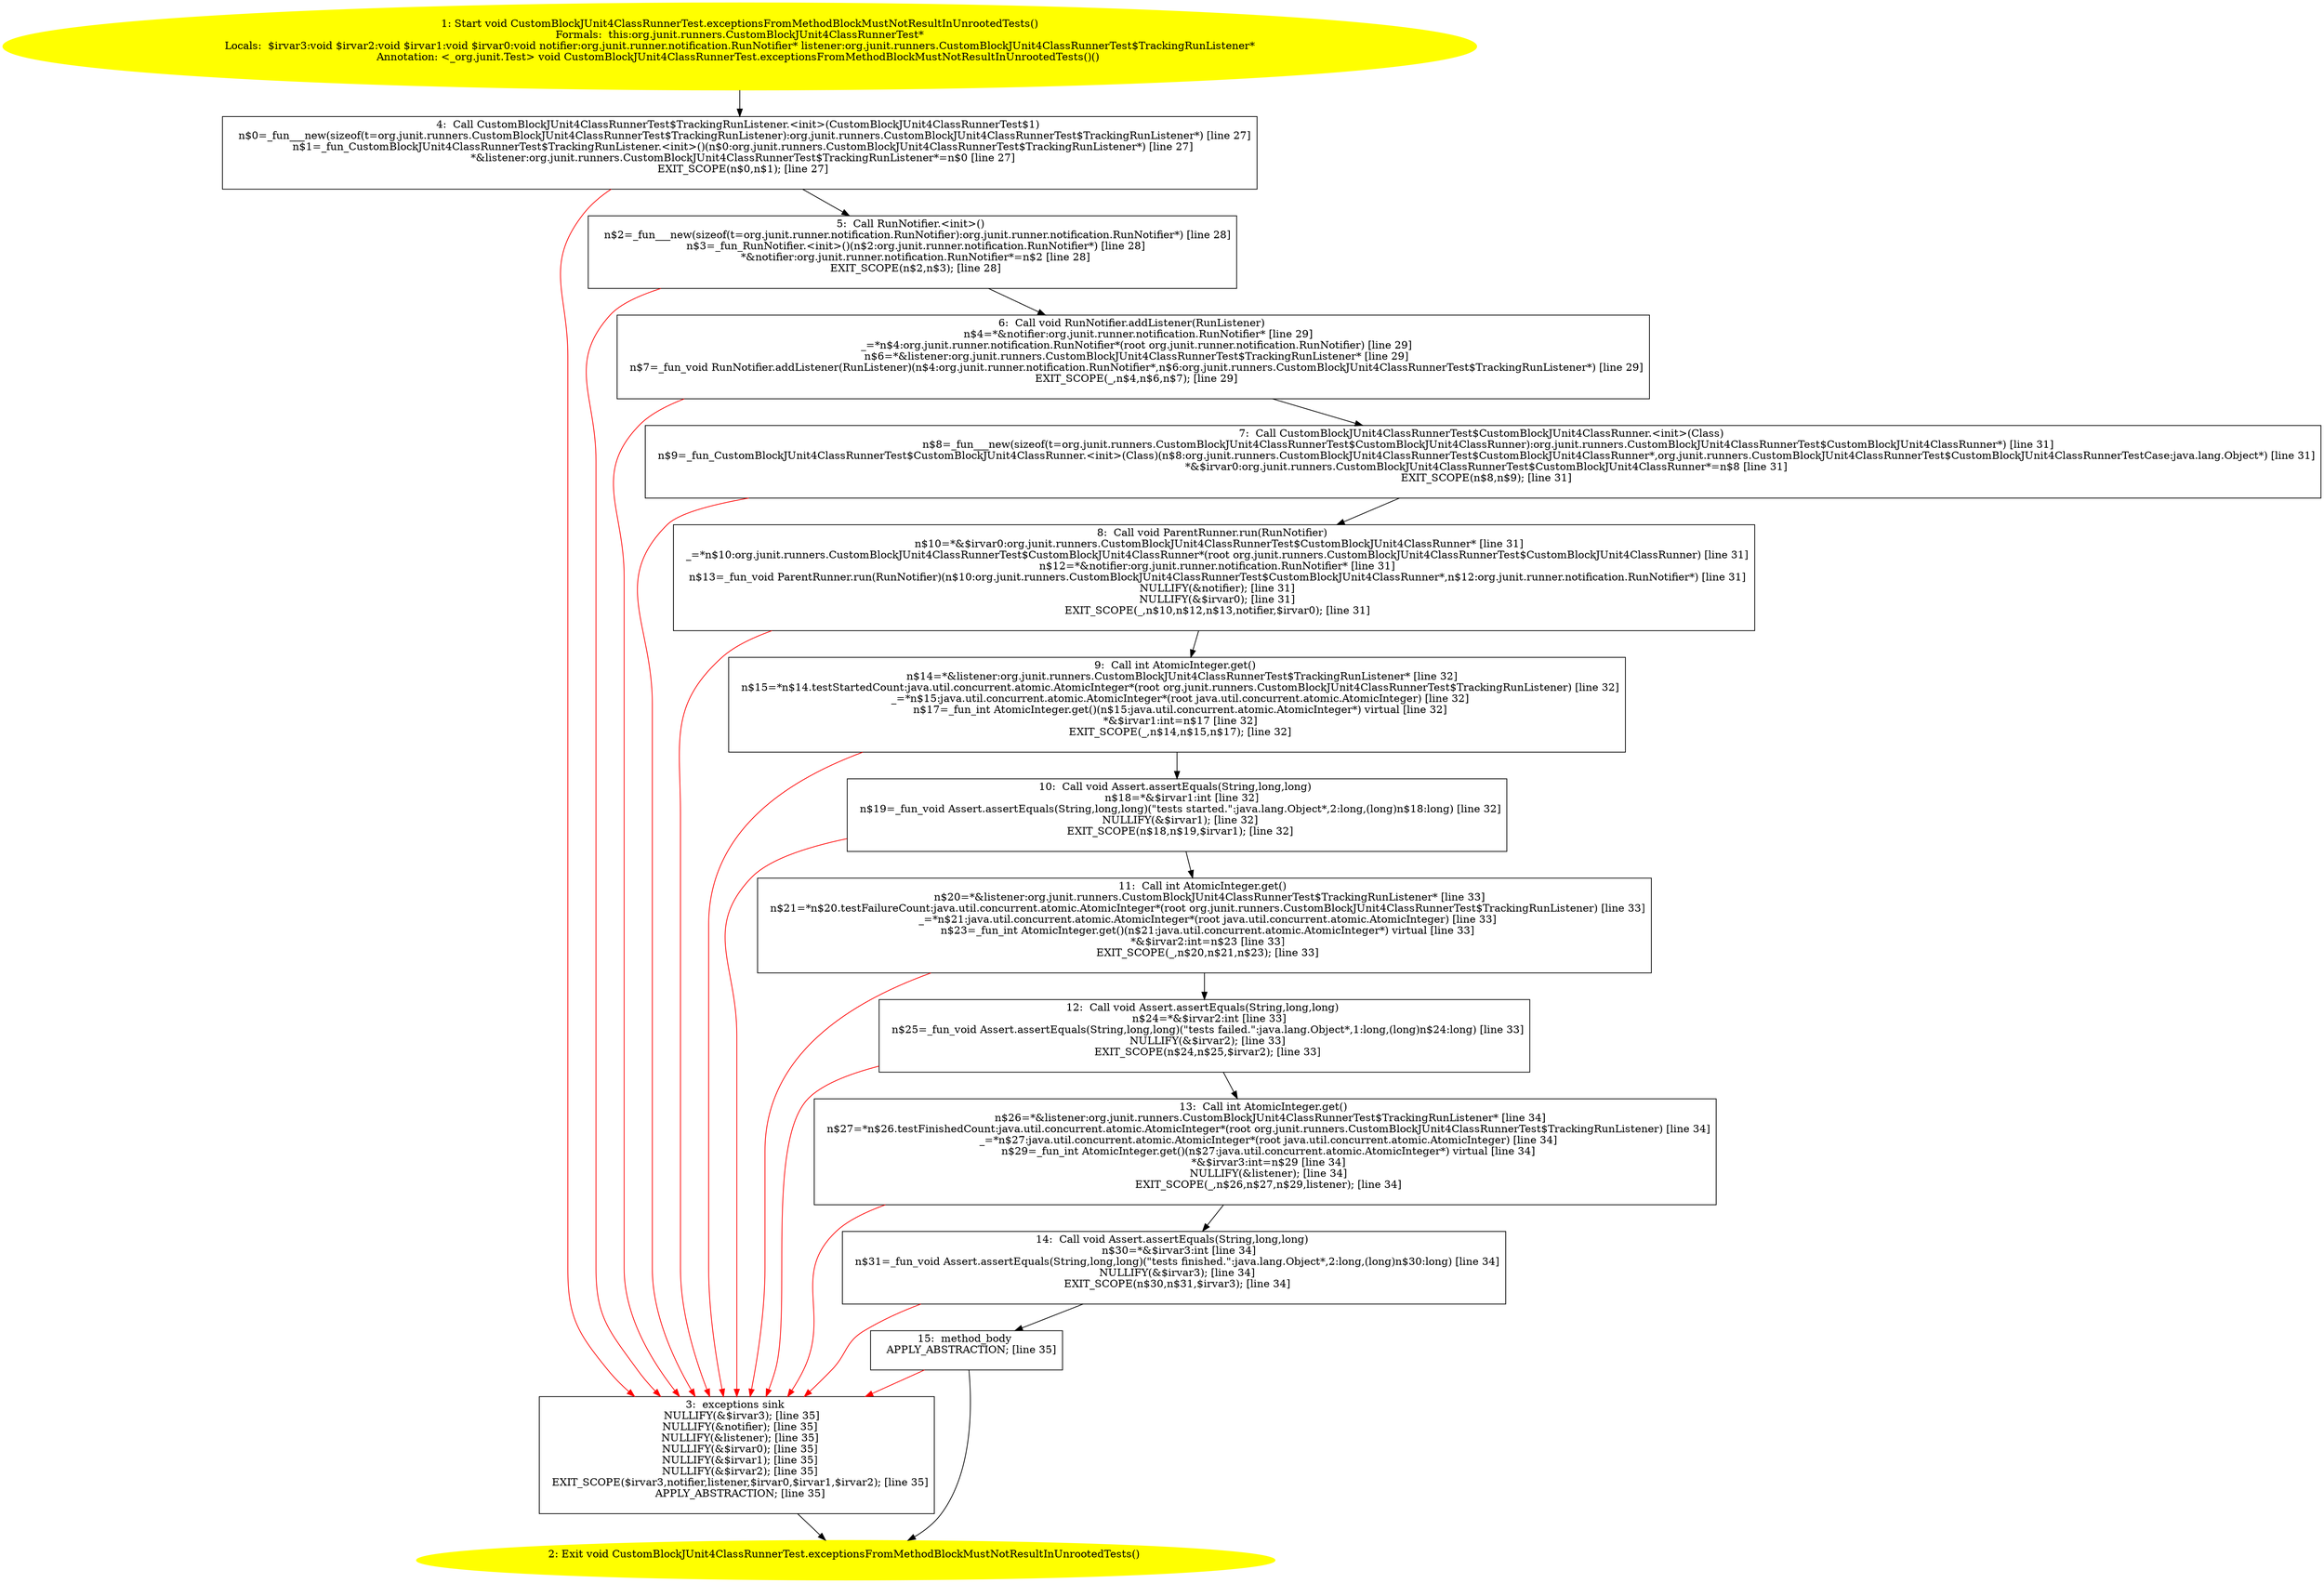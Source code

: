/* @generated */
digraph cfg {
"org.junit.runners.CustomBlockJUnit4ClassRunnerTest.exceptionsFromMethodBlockMustNotResultInUnrootedT.1a5508ac9788aad50eadc4c3806a1cea_1" [label="1: Start void CustomBlockJUnit4ClassRunnerTest.exceptionsFromMethodBlockMustNotResultInUnrootedTests()\nFormals:  this:org.junit.runners.CustomBlockJUnit4ClassRunnerTest*\nLocals:  $irvar3:void $irvar2:void $irvar1:void $irvar0:void notifier:org.junit.runner.notification.RunNotifier* listener:org.junit.runners.CustomBlockJUnit4ClassRunnerTest$TrackingRunListener*\nAnnotation: <_org.junit.Test> void CustomBlockJUnit4ClassRunnerTest.exceptionsFromMethodBlockMustNotResultInUnrootedTests()() \n  " color=yellow style=filled]
	

	 "org.junit.runners.CustomBlockJUnit4ClassRunnerTest.exceptionsFromMethodBlockMustNotResultInUnrootedT.1a5508ac9788aad50eadc4c3806a1cea_1" -> "org.junit.runners.CustomBlockJUnit4ClassRunnerTest.exceptionsFromMethodBlockMustNotResultInUnrootedT.1a5508ac9788aad50eadc4c3806a1cea_4" ;
"org.junit.runners.CustomBlockJUnit4ClassRunnerTest.exceptionsFromMethodBlockMustNotResultInUnrootedT.1a5508ac9788aad50eadc4c3806a1cea_2" [label="2: Exit void CustomBlockJUnit4ClassRunnerTest.exceptionsFromMethodBlockMustNotResultInUnrootedTests() \n  " color=yellow style=filled]
	

"org.junit.runners.CustomBlockJUnit4ClassRunnerTest.exceptionsFromMethodBlockMustNotResultInUnrootedT.1a5508ac9788aad50eadc4c3806a1cea_3" [label="3:  exceptions sink \n   NULLIFY(&$irvar3); [line 35]\n  NULLIFY(&notifier); [line 35]\n  NULLIFY(&listener); [line 35]\n  NULLIFY(&$irvar0); [line 35]\n  NULLIFY(&$irvar1); [line 35]\n  NULLIFY(&$irvar2); [line 35]\n  EXIT_SCOPE($irvar3,notifier,listener,$irvar0,$irvar1,$irvar2); [line 35]\n  APPLY_ABSTRACTION; [line 35]\n " shape="box"]
	

	 "org.junit.runners.CustomBlockJUnit4ClassRunnerTest.exceptionsFromMethodBlockMustNotResultInUnrootedT.1a5508ac9788aad50eadc4c3806a1cea_3" -> "org.junit.runners.CustomBlockJUnit4ClassRunnerTest.exceptionsFromMethodBlockMustNotResultInUnrootedT.1a5508ac9788aad50eadc4c3806a1cea_2" ;
"org.junit.runners.CustomBlockJUnit4ClassRunnerTest.exceptionsFromMethodBlockMustNotResultInUnrootedT.1a5508ac9788aad50eadc4c3806a1cea_4" [label="4:  Call CustomBlockJUnit4ClassRunnerTest$TrackingRunListener.<init>(CustomBlockJUnit4ClassRunnerTest$1) \n   n$0=_fun___new(sizeof(t=org.junit.runners.CustomBlockJUnit4ClassRunnerTest$TrackingRunListener):org.junit.runners.CustomBlockJUnit4ClassRunnerTest$TrackingRunListener*) [line 27]\n  n$1=_fun_CustomBlockJUnit4ClassRunnerTest$TrackingRunListener.<init>()(n$0:org.junit.runners.CustomBlockJUnit4ClassRunnerTest$TrackingRunListener*) [line 27]\n  *&listener:org.junit.runners.CustomBlockJUnit4ClassRunnerTest$TrackingRunListener*=n$0 [line 27]\n  EXIT_SCOPE(n$0,n$1); [line 27]\n " shape="box"]
	

	 "org.junit.runners.CustomBlockJUnit4ClassRunnerTest.exceptionsFromMethodBlockMustNotResultInUnrootedT.1a5508ac9788aad50eadc4c3806a1cea_4" -> "org.junit.runners.CustomBlockJUnit4ClassRunnerTest.exceptionsFromMethodBlockMustNotResultInUnrootedT.1a5508ac9788aad50eadc4c3806a1cea_5" ;
	 "org.junit.runners.CustomBlockJUnit4ClassRunnerTest.exceptionsFromMethodBlockMustNotResultInUnrootedT.1a5508ac9788aad50eadc4c3806a1cea_4" -> "org.junit.runners.CustomBlockJUnit4ClassRunnerTest.exceptionsFromMethodBlockMustNotResultInUnrootedT.1a5508ac9788aad50eadc4c3806a1cea_3" [color="red" ];
"org.junit.runners.CustomBlockJUnit4ClassRunnerTest.exceptionsFromMethodBlockMustNotResultInUnrootedT.1a5508ac9788aad50eadc4c3806a1cea_5" [label="5:  Call RunNotifier.<init>() \n   n$2=_fun___new(sizeof(t=org.junit.runner.notification.RunNotifier):org.junit.runner.notification.RunNotifier*) [line 28]\n  n$3=_fun_RunNotifier.<init>()(n$2:org.junit.runner.notification.RunNotifier*) [line 28]\n  *&notifier:org.junit.runner.notification.RunNotifier*=n$2 [line 28]\n  EXIT_SCOPE(n$2,n$3); [line 28]\n " shape="box"]
	

	 "org.junit.runners.CustomBlockJUnit4ClassRunnerTest.exceptionsFromMethodBlockMustNotResultInUnrootedT.1a5508ac9788aad50eadc4c3806a1cea_5" -> "org.junit.runners.CustomBlockJUnit4ClassRunnerTest.exceptionsFromMethodBlockMustNotResultInUnrootedT.1a5508ac9788aad50eadc4c3806a1cea_6" ;
	 "org.junit.runners.CustomBlockJUnit4ClassRunnerTest.exceptionsFromMethodBlockMustNotResultInUnrootedT.1a5508ac9788aad50eadc4c3806a1cea_5" -> "org.junit.runners.CustomBlockJUnit4ClassRunnerTest.exceptionsFromMethodBlockMustNotResultInUnrootedT.1a5508ac9788aad50eadc4c3806a1cea_3" [color="red" ];
"org.junit.runners.CustomBlockJUnit4ClassRunnerTest.exceptionsFromMethodBlockMustNotResultInUnrootedT.1a5508ac9788aad50eadc4c3806a1cea_6" [label="6:  Call void RunNotifier.addListener(RunListener) \n   n$4=*&notifier:org.junit.runner.notification.RunNotifier* [line 29]\n  _=*n$4:org.junit.runner.notification.RunNotifier*(root org.junit.runner.notification.RunNotifier) [line 29]\n  n$6=*&listener:org.junit.runners.CustomBlockJUnit4ClassRunnerTest$TrackingRunListener* [line 29]\n  n$7=_fun_void RunNotifier.addListener(RunListener)(n$4:org.junit.runner.notification.RunNotifier*,n$6:org.junit.runners.CustomBlockJUnit4ClassRunnerTest$TrackingRunListener*) [line 29]\n  EXIT_SCOPE(_,n$4,n$6,n$7); [line 29]\n " shape="box"]
	

	 "org.junit.runners.CustomBlockJUnit4ClassRunnerTest.exceptionsFromMethodBlockMustNotResultInUnrootedT.1a5508ac9788aad50eadc4c3806a1cea_6" -> "org.junit.runners.CustomBlockJUnit4ClassRunnerTest.exceptionsFromMethodBlockMustNotResultInUnrootedT.1a5508ac9788aad50eadc4c3806a1cea_7" ;
	 "org.junit.runners.CustomBlockJUnit4ClassRunnerTest.exceptionsFromMethodBlockMustNotResultInUnrootedT.1a5508ac9788aad50eadc4c3806a1cea_6" -> "org.junit.runners.CustomBlockJUnit4ClassRunnerTest.exceptionsFromMethodBlockMustNotResultInUnrootedT.1a5508ac9788aad50eadc4c3806a1cea_3" [color="red" ];
"org.junit.runners.CustomBlockJUnit4ClassRunnerTest.exceptionsFromMethodBlockMustNotResultInUnrootedT.1a5508ac9788aad50eadc4c3806a1cea_7" [label="7:  Call CustomBlockJUnit4ClassRunnerTest$CustomBlockJUnit4ClassRunner.<init>(Class) \n   n$8=_fun___new(sizeof(t=org.junit.runners.CustomBlockJUnit4ClassRunnerTest$CustomBlockJUnit4ClassRunner):org.junit.runners.CustomBlockJUnit4ClassRunnerTest$CustomBlockJUnit4ClassRunner*) [line 31]\n  n$9=_fun_CustomBlockJUnit4ClassRunnerTest$CustomBlockJUnit4ClassRunner.<init>(Class)(n$8:org.junit.runners.CustomBlockJUnit4ClassRunnerTest$CustomBlockJUnit4ClassRunner*,org.junit.runners.CustomBlockJUnit4ClassRunnerTest$CustomBlockJUnit4ClassRunnerTestCase:java.lang.Object*) [line 31]\n  *&$irvar0:org.junit.runners.CustomBlockJUnit4ClassRunnerTest$CustomBlockJUnit4ClassRunner*=n$8 [line 31]\n  EXIT_SCOPE(n$8,n$9); [line 31]\n " shape="box"]
	

	 "org.junit.runners.CustomBlockJUnit4ClassRunnerTest.exceptionsFromMethodBlockMustNotResultInUnrootedT.1a5508ac9788aad50eadc4c3806a1cea_7" -> "org.junit.runners.CustomBlockJUnit4ClassRunnerTest.exceptionsFromMethodBlockMustNotResultInUnrootedT.1a5508ac9788aad50eadc4c3806a1cea_8" ;
	 "org.junit.runners.CustomBlockJUnit4ClassRunnerTest.exceptionsFromMethodBlockMustNotResultInUnrootedT.1a5508ac9788aad50eadc4c3806a1cea_7" -> "org.junit.runners.CustomBlockJUnit4ClassRunnerTest.exceptionsFromMethodBlockMustNotResultInUnrootedT.1a5508ac9788aad50eadc4c3806a1cea_3" [color="red" ];
"org.junit.runners.CustomBlockJUnit4ClassRunnerTest.exceptionsFromMethodBlockMustNotResultInUnrootedT.1a5508ac9788aad50eadc4c3806a1cea_8" [label="8:  Call void ParentRunner.run(RunNotifier) \n   n$10=*&$irvar0:org.junit.runners.CustomBlockJUnit4ClassRunnerTest$CustomBlockJUnit4ClassRunner* [line 31]\n  _=*n$10:org.junit.runners.CustomBlockJUnit4ClassRunnerTest$CustomBlockJUnit4ClassRunner*(root org.junit.runners.CustomBlockJUnit4ClassRunnerTest$CustomBlockJUnit4ClassRunner) [line 31]\n  n$12=*&notifier:org.junit.runner.notification.RunNotifier* [line 31]\n  n$13=_fun_void ParentRunner.run(RunNotifier)(n$10:org.junit.runners.CustomBlockJUnit4ClassRunnerTest$CustomBlockJUnit4ClassRunner*,n$12:org.junit.runner.notification.RunNotifier*) [line 31]\n  NULLIFY(&notifier); [line 31]\n  NULLIFY(&$irvar0); [line 31]\n  EXIT_SCOPE(_,n$10,n$12,n$13,notifier,$irvar0); [line 31]\n " shape="box"]
	

	 "org.junit.runners.CustomBlockJUnit4ClassRunnerTest.exceptionsFromMethodBlockMustNotResultInUnrootedT.1a5508ac9788aad50eadc4c3806a1cea_8" -> "org.junit.runners.CustomBlockJUnit4ClassRunnerTest.exceptionsFromMethodBlockMustNotResultInUnrootedT.1a5508ac9788aad50eadc4c3806a1cea_9" ;
	 "org.junit.runners.CustomBlockJUnit4ClassRunnerTest.exceptionsFromMethodBlockMustNotResultInUnrootedT.1a5508ac9788aad50eadc4c3806a1cea_8" -> "org.junit.runners.CustomBlockJUnit4ClassRunnerTest.exceptionsFromMethodBlockMustNotResultInUnrootedT.1a5508ac9788aad50eadc4c3806a1cea_3" [color="red" ];
"org.junit.runners.CustomBlockJUnit4ClassRunnerTest.exceptionsFromMethodBlockMustNotResultInUnrootedT.1a5508ac9788aad50eadc4c3806a1cea_9" [label="9:  Call int AtomicInteger.get() \n   n$14=*&listener:org.junit.runners.CustomBlockJUnit4ClassRunnerTest$TrackingRunListener* [line 32]\n  n$15=*n$14.testStartedCount:java.util.concurrent.atomic.AtomicInteger*(root org.junit.runners.CustomBlockJUnit4ClassRunnerTest$TrackingRunListener) [line 32]\n  _=*n$15:java.util.concurrent.atomic.AtomicInteger*(root java.util.concurrent.atomic.AtomicInteger) [line 32]\n  n$17=_fun_int AtomicInteger.get()(n$15:java.util.concurrent.atomic.AtomicInteger*) virtual [line 32]\n  *&$irvar1:int=n$17 [line 32]\n  EXIT_SCOPE(_,n$14,n$15,n$17); [line 32]\n " shape="box"]
	

	 "org.junit.runners.CustomBlockJUnit4ClassRunnerTest.exceptionsFromMethodBlockMustNotResultInUnrootedT.1a5508ac9788aad50eadc4c3806a1cea_9" -> "org.junit.runners.CustomBlockJUnit4ClassRunnerTest.exceptionsFromMethodBlockMustNotResultInUnrootedT.1a5508ac9788aad50eadc4c3806a1cea_10" ;
	 "org.junit.runners.CustomBlockJUnit4ClassRunnerTest.exceptionsFromMethodBlockMustNotResultInUnrootedT.1a5508ac9788aad50eadc4c3806a1cea_9" -> "org.junit.runners.CustomBlockJUnit4ClassRunnerTest.exceptionsFromMethodBlockMustNotResultInUnrootedT.1a5508ac9788aad50eadc4c3806a1cea_3" [color="red" ];
"org.junit.runners.CustomBlockJUnit4ClassRunnerTest.exceptionsFromMethodBlockMustNotResultInUnrootedT.1a5508ac9788aad50eadc4c3806a1cea_10" [label="10:  Call void Assert.assertEquals(String,long,long) \n   n$18=*&$irvar1:int [line 32]\n  n$19=_fun_void Assert.assertEquals(String,long,long)(\"tests started.\":java.lang.Object*,2:long,(long)n$18:long) [line 32]\n  NULLIFY(&$irvar1); [line 32]\n  EXIT_SCOPE(n$18,n$19,$irvar1); [line 32]\n " shape="box"]
	

	 "org.junit.runners.CustomBlockJUnit4ClassRunnerTest.exceptionsFromMethodBlockMustNotResultInUnrootedT.1a5508ac9788aad50eadc4c3806a1cea_10" -> "org.junit.runners.CustomBlockJUnit4ClassRunnerTest.exceptionsFromMethodBlockMustNotResultInUnrootedT.1a5508ac9788aad50eadc4c3806a1cea_11" ;
	 "org.junit.runners.CustomBlockJUnit4ClassRunnerTest.exceptionsFromMethodBlockMustNotResultInUnrootedT.1a5508ac9788aad50eadc4c3806a1cea_10" -> "org.junit.runners.CustomBlockJUnit4ClassRunnerTest.exceptionsFromMethodBlockMustNotResultInUnrootedT.1a5508ac9788aad50eadc4c3806a1cea_3" [color="red" ];
"org.junit.runners.CustomBlockJUnit4ClassRunnerTest.exceptionsFromMethodBlockMustNotResultInUnrootedT.1a5508ac9788aad50eadc4c3806a1cea_11" [label="11:  Call int AtomicInteger.get() \n   n$20=*&listener:org.junit.runners.CustomBlockJUnit4ClassRunnerTest$TrackingRunListener* [line 33]\n  n$21=*n$20.testFailureCount:java.util.concurrent.atomic.AtomicInteger*(root org.junit.runners.CustomBlockJUnit4ClassRunnerTest$TrackingRunListener) [line 33]\n  _=*n$21:java.util.concurrent.atomic.AtomicInteger*(root java.util.concurrent.atomic.AtomicInteger) [line 33]\n  n$23=_fun_int AtomicInteger.get()(n$21:java.util.concurrent.atomic.AtomicInteger*) virtual [line 33]\n  *&$irvar2:int=n$23 [line 33]\n  EXIT_SCOPE(_,n$20,n$21,n$23); [line 33]\n " shape="box"]
	

	 "org.junit.runners.CustomBlockJUnit4ClassRunnerTest.exceptionsFromMethodBlockMustNotResultInUnrootedT.1a5508ac9788aad50eadc4c3806a1cea_11" -> "org.junit.runners.CustomBlockJUnit4ClassRunnerTest.exceptionsFromMethodBlockMustNotResultInUnrootedT.1a5508ac9788aad50eadc4c3806a1cea_12" ;
	 "org.junit.runners.CustomBlockJUnit4ClassRunnerTest.exceptionsFromMethodBlockMustNotResultInUnrootedT.1a5508ac9788aad50eadc4c3806a1cea_11" -> "org.junit.runners.CustomBlockJUnit4ClassRunnerTest.exceptionsFromMethodBlockMustNotResultInUnrootedT.1a5508ac9788aad50eadc4c3806a1cea_3" [color="red" ];
"org.junit.runners.CustomBlockJUnit4ClassRunnerTest.exceptionsFromMethodBlockMustNotResultInUnrootedT.1a5508ac9788aad50eadc4c3806a1cea_12" [label="12:  Call void Assert.assertEquals(String,long,long) \n   n$24=*&$irvar2:int [line 33]\n  n$25=_fun_void Assert.assertEquals(String,long,long)(\"tests failed.\":java.lang.Object*,1:long,(long)n$24:long) [line 33]\n  NULLIFY(&$irvar2); [line 33]\n  EXIT_SCOPE(n$24,n$25,$irvar2); [line 33]\n " shape="box"]
	

	 "org.junit.runners.CustomBlockJUnit4ClassRunnerTest.exceptionsFromMethodBlockMustNotResultInUnrootedT.1a5508ac9788aad50eadc4c3806a1cea_12" -> "org.junit.runners.CustomBlockJUnit4ClassRunnerTest.exceptionsFromMethodBlockMustNotResultInUnrootedT.1a5508ac9788aad50eadc4c3806a1cea_13" ;
	 "org.junit.runners.CustomBlockJUnit4ClassRunnerTest.exceptionsFromMethodBlockMustNotResultInUnrootedT.1a5508ac9788aad50eadc4c3806a1cea_12" -> "org.junit.runners.CustomBlockJUnit4ClassRunnerTest.exceptionsFromMethodBlockMustNotResultInUnrootedT.1a5508ac9788aad50eadc4c3806a1cea_3" [color="red" ];
"org.junit.runners.CustomBlockJUnit4ClassRunnerTest.exceptionsFromMethodBlockMustNotResultInUnrootedT.1a5508ac9788aad50eadc4c3806a1cea_13" [label="13:  Call int AtomicInteger.get() \n   n$26=*&listener:org.junit.runners.CustomBlockJUnit4ClassRunnerTest$TrackingRunListener* [line 34]\n  n$27=*n$26.testFinishedCount:java.util.concurrent.atomic.AtomicInteger*(root org.junit.runners.CustomBlockJUnit4ClassRunnerTest$TrackingRunListener) [line 34]\n  _=*n$27:java.util.concurrent.atomic.AtomicInteger*(root java.util.concurrent.atomic.AtomicInteger) [line 34]\n  n$29=_fun_int AtomicInteger.get()(n$27:java.util.concurrent.atomic.AtomicInteger*) virtual [line 34]\n  *&$irvar3:int=n$29 [line 34]\n  NULLIFY(&listener); [line 34]\n  EXIT_SCOPE(_,n$26,n$27,n$29,listener); [line 34]\n " shape="box"]
	

	 "org.junit.runners.CustomBlockJUnit4ClassRunnerTest.exceptionsFromMethodBlockMustNotResultInUnrootedT.1a5508ac9788aad50eadc4c3806a1cea_13" -> "org.junit.runners.CustomBlockJUnit4ClassRunnerTest.exceptionsFromMethodBlockMustNotResultInUnrootedT.1a5508ac9788aad50eadc4c3806a1cea_14" ;
	 "org.junit.runners.CustomBlockJUnit4ClassRunnerTest.exceptionsFromMethodBlockMustNotResultInUnrootedT.1a5508ac9788aad50eadc4c3806a1cea_13" -> "org.junit.runners.CustomBlockJUnit4ClassRunnerTest.exceptionsFromMethodBlockMustNotResultInUnrootedT.1a5508ac9788aad50eadc4c3806a1cea_3" [color="red" ];
"org.junit.runners.CustomBlockJUnit4ClassRunnerTest.exceptionsFromMethodBlockMustNotResultInUnrootedT.1a5508ac9788aad50eadc4c3806a1cea_14" [label="14:  Call void Assert.assertEquals(String,long,long) \n   n$30=*&$irvar3:int [line 34]\n  n$31=_fun_void Assert.assertEquals(String,long,long)(\"tests finished.\":java.lang.Object*,2:long,(long)n$30:long) [line 34]\n  NULLIFY(&$irvar3); [line 34]\n  EXIT_SCOPE(n$30,n$31,$irvar3); [line 34]\n " shape="box"]
	

	 "org.junit.runners.CustomBlockJUnit4ClassRunnerTest.exceptionsFromMethodBlockMustNotResultInUnrootedT.1a5508ac9788aad50eadc4c3806a1cea_14" -> "org.junit.runners.CustomBlockJUnit4ClassRunnerTest.exceptionsFromMethodBlockMustNotResultInUnrootedT.1a5508ac9788aad50eadc4c3806a1cea_15" ;
	 "org.junit.runners.CustomBlockJUnit4ClassRunnerTest.exceptionsFromMethodBlockMustNotResultInUnrootedT.1a5508ac9788aad50eadc4c3806a1cea_14" -> "org.junit.runners.CustomBlockJUnit4ClassRunnerTest.exceptionsFromMethodBlockMustNotResultInUnrootedT.1a5508ac9788aad50eadc4c3806a1cea_3" [color="red" ];
"org.junit.runners.CustomBlockJUnit4ClassRunnerTest.exceptionsFromMethodBlockMustNotResultInUnrootedT.1a5508ac9788aad50eadc4c3806a1cea_15" [label="15:  method_body \n   APPLY_ABSTRACTION; [line 35]\n " shape="box"]
	

	 "org.junit.runners.CustomBlockJUnit4ClassRunnerTest.exceptionsFromMethodBlockMustNotResultInUnrootedT.1a5508ac9788aad50eadc4c3806a1cea_15" -> "org.junit.runners.CustomBlockJUnit4ClassRunnerTest.exceptionsFromMethodBlockMustNotResultInUnrootedT.1a5508ac9788aad50eadc4c3806a1cea_2" ;
	 "org.junit.runners.CustomBlockJUnit4ClassRunnerTest.exceptionsFromMethodBlockMustNotResultInUnrootedT.1a5508ac9788aad50eadc4c3806a1cea_15" -> "org.junit.runners.CustomBlockJUnit4ClassRunnerTest.exceptionsFromMethodBlockMustNotResultInUnrootedT.1a5508ac9788aad50eadc4c3806a1cea_3" [color="red" ];
}
